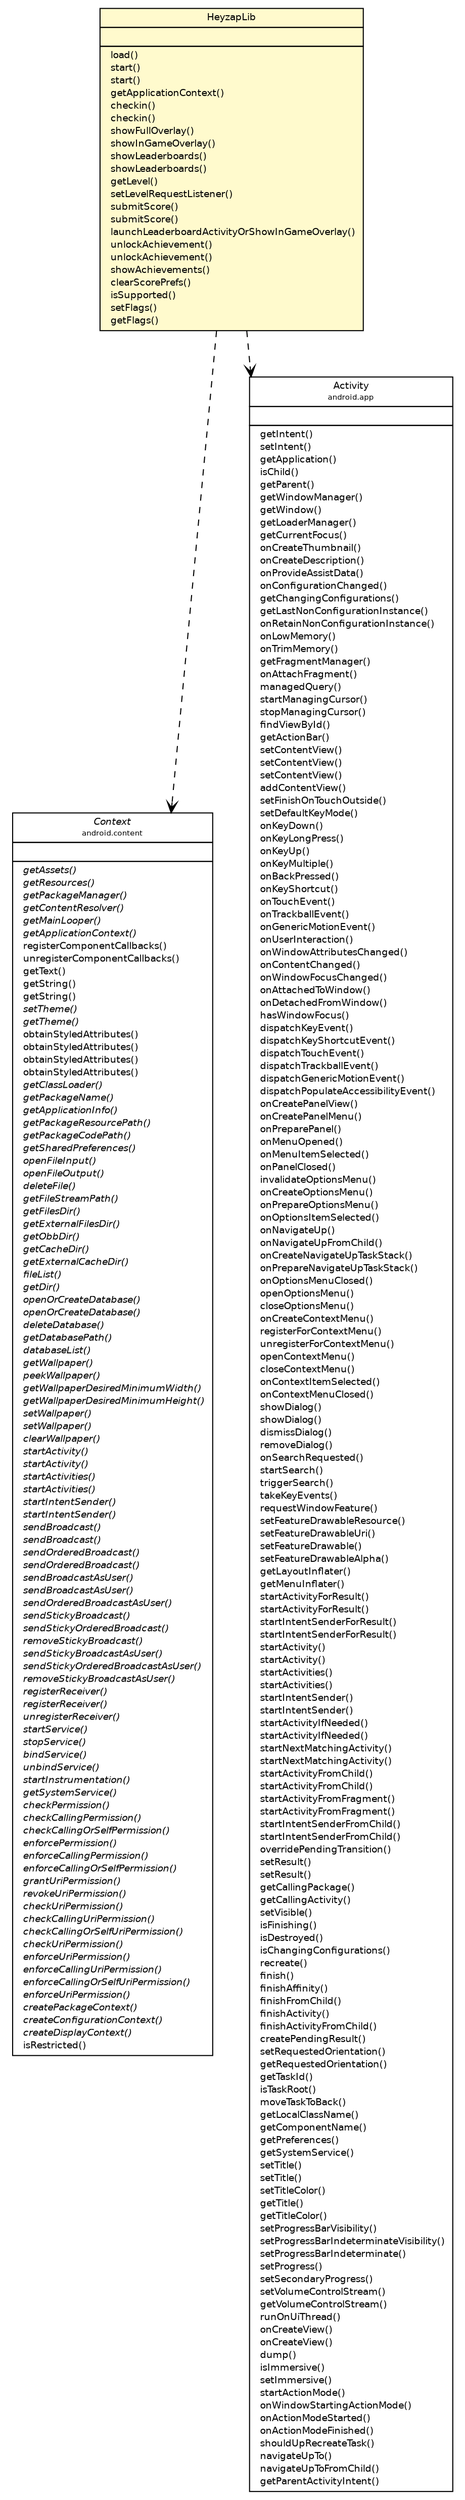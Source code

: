 #!/usr/local/bin/dot
#
# Class diagram 
# Generated by UMLGraph version 5.2 (http://www.umlgraph.org/)
#

digraph G {
	edge [fontname="Helvetica",fontsize=10,labelfontname="Helvetica",labelfontsize=10];
	node [fontname="Helvetica",fontsize=10,shape=plaintext];
	nodesep=0.25;
	ranksep=0.5;
	// com.heyzap.sdk.HeyzapLib
	c2646 [label=<<table title="com.heyzap.sdk.HeyzapLib" border="0" cellborder="1" cellspacing="0" cellpadding="2" port="p" bgcolor="lemonChiffon" href="./HeyzapLib.html">
		<tr><td><table border="0" cellspacing="0" cellpadding="1">
<tr><td align="center" balign="center"> HeyzapLib </td></tr>
		</table></td></tr>
		<tr><td><table border="0" cellspacing="0" cellpadding="1">
<tr><td align="left" balign="left">  </td></tr>
		</table></td></tr>
		<tr><td><table border="0" cellspacing="0" cellpadding="1">
<tr><td align="left" balign="left">  load() </td></tr>
<tr><td align="left" balign="left">  start() </td></tr>
<tr><td align="left" balign="left">  start() </td></tr>
<tr><td align="left" balign="left">  getApplicationContext() </td></tr>
<tr><td align="left" balign="left">  checkin() </td></tr>
<tr><td align="left" balign="left">  checkin() </td></tr>
<tr><td align="left" balign="left">  showFullOverlay() </td></tr>
<tr><td align="left" balign="left">  showInGameOverlay() </td></tr>
<tr><td align="left" balign="left">  showLeaderboards() </td></tr>
<tr><td align="left" balign="left">  showLeaderboards() </td></tr>
<tr><td align="left" balign="left">  getLevel() </td></tr>
<tr><td align="left" balign="left">  setLevelRequestListener() </td></tr>
<tr><td align="left" balign="left">  submitScore() </td></tr>
<tr><td align="left" balign="left">  submitScore() </td></tr>
<tr><td align="left" balign="left">  launchLeaderboardActivityOrShowInGameOverlay() </td></tr>
<tr><td align="left" balign="left">  unlockAchievement() </td></tr>
<tr><td align="left" balign="left">  unlockAchievement() </td></tr>
<tr><td align="left" balign="left">  showAchievements() </td></tr>
<tr><td align="left" balign="left">  clearScorePrefs() </td></tr>
<tr><td align="left" balign="left">  isSupported() </td></tr>
<tr><td align="left" balign="left">  setFlags() </td></tr>
<tr><td align="left" balign="left">  getFlags() </td></tr>
		</table></td></tr>
		</table>>, fontname="Helvetica", fontcolor="black", fontsize=9.0];
	// com.heyzap.sdk.HeyzapLib DEPEND android.content.Context
	c2646:p -> c2718:p [taillabel="", label="", headlabel="", fontname="Helvetica", fontcolor="black", fontsize=10.0, color="black", arrowhead=open, style=dashed];
	// com.heyzap.sdk.HeyzapLib DEPEND android.app.Activity
	c2646:p -> c2736:p [taillabel="", label="", headlabel="", fontname="Helvetica", fontcolor="black", fontsize=10.0, color="black", arrowhead=open, style=dashed];
	// android.content.Context
	c2718 [label=<<table title="android.content.Context" border="0" cellborder="1" cellspacing="0" cellpadding="2" port="p" href="http://java.sun.com/j2se/1.4.2/docs/api/android/content/Context.html">
		<tr><td><table border="0" cellspacing="0" cellpadding="1">
<tr><td align="center" balign="center"><font face="Helvetica-Oblique"> Context </font></td></tr>
<tr><td align="center" balign="center"><font point-size="7.0"> android.content </font></td></tr>
		</table></td></tr>
		<tr><td><table border="0" cellspacing="0" cellpadding="1">
<tr><td align="left" balign="left">  </td></tr>
		</table></td></tr>
		<tr><td><table border="0" cellspacing="0" cellpadding="1">
<tr><td align="left" balign="left"><font face="Helvetica-Oblique" point-size="9.0">  getAssets() </font></td></tr>
<tr><td align="left" balign="left"><font face="Helvetica-Oblique" point-size="9.0">  getResources() </font></td></tr>
<tr><td align="left" balign="left"><font face="Helvetica-Oblique" point-size="9.0">  getPackageManager() </font></td></tr>
<tr><td align="left" balign="left"><font face="Helvetica-Oblique" point-size="9.0">  getContentResolver() </font></td></tr>
<tr><td align="left" balign="left"><font face="Helvetica-Oblique" point-size="9.0">  getMainLooper() </font></td></tr>
<tr><td align="left" balign="left"><font face="Helvetica-Oblique" point-size="9.0">  getApplicationContext() </font></td></tr>
<tr><td align="left" balign="left">  registerComponentCallbacks() </td></tr>
<tr><td align="left" balign="left">  unregisterComponentCallbacks() </td></tr>
<tr><td align="left" balign="left">  getText() </td></tr>
<tr><td align="left" balign="left">  getString() </td></tr>
<tr><td align="left" balign="left">  getString() </td></tr>
<tr><td align="left" balign="left"><font face="Helvetica-Oblique" point-size="9.0">  setTheme() </font></td></tr>
<tr><td align="left" balign="left"><font face="Helvetica-Oblique" point-size="9.0">  getTheme() </font></td></tr>
<tr><td align="left" balign="left">  obtainStyledAttributes() </td></tr>
<tr><td align="left" balign="left">  obtainStyledAttributes() </td></tr>
<tr><td align="left" balign="left">  obtainStyledAttributes() </td></tr>
<tr><td align="left" balign="left">  obtainStyledAttributes() </td></tr>
<tr><td align="left" balign="left"><font face="Helvetica-Oblique" point-size="9.0">  getClassLoader() </font></td></tr>
<tr><td align="left" balign="left"><font face="Helvetica-Oblique" point-size="9.0">  getPackageName() </font></td></tr>
<tr><td align="left" balign="left"><font face="Helvetica-Oblique" point-size="9.0">  getApplicationInfo() </font></td></tr>
<tr><td align="left" balign="left"><font face="Helvetica-Oblique" point-size="9.0">  getPackageResourcePath() </font></td></tr>
<tr><td align="left" balign="left"><font face="Helvetica-Oblique" point-size="9.0">  getPackageCodePath() </font></td></tr>
<tr><td align="left" balign="left"><font face="Helvetica-Oblique" point-size="9.0">  getSharedPreferences() </font></td></tr>
<tr><td align="left" balign="left"><font face="Helvetica-Oblique" point-size="9.0">  openFileInput() </font></td></tr>
<tr><td align="left" balign="left"><font face="Helvetica-Oblique" point-size="9.0">  openFileOutput() </font></td></tr>
<tr><td align="left" balign="left"><font face="Helvetica-Oblique" point-size="9.0">  deleteFile() </font></td></tr>
<tr><td align="left" balign="left"><font face="Helvetica-Oblique" point-size="9.0">  getFileStreamPath() </font></td></tr>
<tr><td align="left" balign="left"><font face="Helvetica-Oblique" point-size="9.0">  getFilesDir() </font></td></tr>
<tr><td align="left" balign="left"><font face="Helvetica-Oblique" point-size="9.0">  getExternalFilesDir() </font></td></tr>
<tr><td align="left" balign="left"><font face="Helvetica-Oblique" point-size="9.0">  getObbDir() </font></td></tr>
<tr><td align="left" balign="left"><font face="Helvetica-Oblique" point-size="9.0">  getCacheDir() </font></td></tr>
<tr><td align="left" balign="left"><font face="Helvetica-Oblique" point-size="9.0">  getExternalCacheDir() </font></td></tr>
<tr><td align="left" balign="left"><font face="Helvetica-Oblique" point-size="9.0">  fileList() </font></td></tr>
<tr><td align="left" balign="left"><font face="Helvetica-Oblique" point-size="9.0">  getDir() </font></td></tr>
<tr><td align="left" balign="left"><font face="Helvetica-Oblique" point-size="9.0">  openOrCreateDatabase() </font></td></tr>
<tr><td align="left" balign="left"><font face="Helvetica-Oblique" point-size="9.0">  openOrCreateDatabase() </font></td></tr>
<tr><td align="left" balign="left"><font face="Helvetica-Oblique" point-size="9.0">  deleteDatabase() </font></td></tr>
<tr><td align="left" balign="left"><font face="Helvetica-Oblique" point-size="9.0">  getDatabasePath() </font></td></tr>
<tr><td align="left" balign="left"><font face="Helvetica-Oblique" point-size="9.0">  databaseList() </font></td></tr>
<tr><td align="left" balign="left"><font face="Helvetica-Oblique" point-size="9.0">  getWallpaper() </font></td></tr>
<tr><td align="left" balign="left"><font face="Helvetica-Oblique" point-size="9.0">  peekWallpaper() </font></td></tr>
<tr><td align="left" balign="left"><font face="Helvetica-Oblique" point-size="9.0">  getWallpaperDesiredMinimumWidth() </font></td></tr>
<tr><td align="left" balign="left"><font face="Helvetica-Oblique" point-size="9.0">  getWallpaperDesiredMinimumHeight() </font></td></tr>
<tr><td align="left" balign="left"><font face="Helvetica-Oblique" point-size="9.0">  setWallpaper() </font></td></tr>
<tr><td align="left" balign="left"><font face="Helvetica-Oblique" point-size="9.0">  setWallpaper() </font></td></tr>
<tr><td align="left" balign="left"><font face="Helvetica-Oblique" point-size="9.0">  clearWallpaper() </font></td></tr>
<tr><td align="left" balign="left"><font face="Helvetica-Oblique" point-size="9.0">  startActivity() </font></td></tr>
<tr><td align="left" balign="left"><font face="Helvetica-Oblique" point-size="9.0">  startActivity() </font></td></tr>
<tr><td align="left" balign="left"><font face="Helvetica-Oblique" point-size="9.0">  startActivities() </font></td></tr>
<tr><td align="left" balign="left"><font face="Helvetica-Oblique" point-size="9.0">  startActivities() </font></td></tr>
<tr><td align="left" balign="left"><font face="Helvetica-Oblique" point-size="9.0">  startIntentSender() </font></td></tr>
<tr><td align="left" balign="left"><font face="Helvetica-Oblique" point-size="9.0">  startIntentSender() </font></td></tr>
<tr><td align="left" balign="left"><font face="Helvetica-Oblique" point-size="9.0">  sendBroadcast() </font></td></tr>
<tr><td align="left" balign="left"><font face="Helvetica-Oblique" point-size="9.0">  sendBroadcast() </font></td></tr>
<tr><td align="left" balign="left"><font face="Helvetica-Oblique" point-size="9.0">  sendOrderedBroadcast() </font></td></tr>
<tr><td align="left" balign="left"><font face="Helvetica-Oblique" point-size="9.0">  sendOrderedBroadcast() </font></td></tr>
<tr><td align="left" balign="left"><font face="Helvetica-Oblique" point-size="9.0">  sendBroadcastAsUser() </font></td></tr>
<tr><td align="left" balign="left"><font face="Helvetica-Oblique" point-size="9.0">  sendBroadcastAsUser() </font></td></tr>
<tr><td align="left" balign="left"><font face="Helvetica-Oblique" point-size="9.0">  sendOrderedBroadcastAsUser() </font></td></tr>
<tr><td align="left" balign="left"><font face="Helvetica-Oblique" point-size="9.0">  sendStickyBroadcast() </font></td></tr>
<tr><td align="left" balign="left"><font face="Helvetica-Oblique" point-size="9.0">  sendStickyOrderedBroadcast() </font></td></tr>
<tr><td align="left" balign="left"><font face="Helvetica-Oblique" point-size="9.0">  removeStickyBroadcast() </font></td></tr>
<tr><td align="left" balign="left"><font face="Helvetica-Oblique" point-size="9.0">  sendStickyBroadcastAsUser() </font></td></tr>
<tr><td align="left" balign="left"><font face="Helvetica-Oblique" point-size="9.0">  sendStickyOrderedBroadcastAsUser() </font></td></tr>
<tr><td align="left" balign="left"><font face="Helvetica-Oblique" point-size="9.0">  removeStickyBroadcastAsUser() </font></td></tr>
<tr><td align="left" balign="left"><font face="Helvetica-Oblique" point-size="9.0">  registerReceiver() </font></td></tr>
<tr><td align="left" balign="left"><font face="Helvetica-Oblique" point-size="9.0">  registerReceiver() </font></td></tr>
<tr><td align="left" balign="left"><font face="Helvetica-Oblique" point-size="9.0">  unregisterReceiver() </font></td></tr>
<tr><td align="left" balign="left"><font face="Helvetica-Oblique" point-size="9.0">  startService() </font></td></tr>
<tr><td align="left" balign="left"><font face="Helvetica-Oblique" point-size="9.0">  stopService() </font></td></tr>
<tr><td align="left" balign="left"><font face="Helvetica-Oblique" point-size="9.0">  bindService() </font></td></tr>
<tr><td align="left" balign="left"><font face="Helvetica-Oblique" point-size="9.0">  unbindService() </font></td></tr>
<tr><td align="left" balign="left"><font face="Helvetica-Oblique" point-size="9.0">  startInstrumentation() </font></td></tr>
<tr><td align="left" balign="left"><font face="Helvetica-Oblique" point-size="9.0">  getSystemService() </font></td></tr>
<tr><td align="left" balign="left"><font face="Helvetica-Oblique" point-size="9.0">  checkPermission() </font></td></tr>
<tr><td align="left" balign="left"><font face="Helvetica-Oblique" point-size="9.0">  checkCallingPermission() </font></td></tr>
<tr><td align="left" balign="left"><font face="Helvetica-Oblique" point-size="9.0">  checkCallingOrSelfPermission() </font></td></tr>
<tr><td align="left" balign="left"><font face="Helvetica-Oblique" point-size="9.0">  enforcePermission() </font></td></tr>
<tr><td align="left" balign="left"><font face="Helvetica-Oblique" point-size="9.0">  enforceCallingPermission() </font></td></tr>
<tr><td align="left" balign="left"><font face="Helvetica-Oblique" point-size="9.0">  enforceCallingOrSelfPermission() </font></td></tr>
<tr><td align="left" balign="left"><font face="Helvetica-Oblique" point-size="9.0">  grantUriPermission() </font></td></tr>
<tr><td align="left" balign="left"><font face="Helvetica-Oblique" point-size="9.0">  revokeUriPermission() </font></td></tr>
<tr><td align="left" balign="left"><font face="Helvetica-Oblique" point-size="9.0">  checkUriPermission() </font></td></tr>
<tr><td align="left" balign="left"><font face="Helvetica-Oblique" point-size="9.0">  checkCallingUriPermission() </font></td></tr>
<tr><td align="left" balign="left"><font face="Helvetica-Oblique" point-size="9.0">  checkCallingOrSelfUriPermission() </font></td></tr>
<tr><td align="left" balign="left"><font face="Helvetica-Oblique" point-size="9.0">  checkUriPermission() </font></td></tr>
<tr><td align="left" balign="left"><font face="Helvetica-Oblique" point-size="9.0">  enforceUriPermission() </font></td></tr>
<tr><td align="left" balign="left"><font face="Helvetica-Oblique" point-size="9.0">  enforceCallingUriPermission() </font></td></tr>
<tr><td align="left" balign="left"><font face="Helvetica-Oblique" point-size="9.0">  enforceCallingOrSelfUriPermission() </font></td></tr>
<tr><td align="left" balign="left"><font face="Helvetica-Oblique" point-size="9.0">  enforceUriPermission() </font></td></tr>
<tr><td align="left" balign="left"><font face="Helvetica-Oblique" point-size="9.0">  createPackageContext() </font></td></tr>
<tr><td align="left" balign="left"><font face="Helvetica-Oblique" point-size="9.0">  createConfigurationContext() </font></td></tr>
<tr><td align="left" balign="left"><font face="Helvetica-Oblique" point-size="9.0">  createDisplayContext() </font></td></tr>
<tr><td align="left" balign="left">  isRestricted() </td></tr>
		</table></td></tr>
		</table>>, fontname="Helvetica", fontcolor="black", fontsize=9.0];
	// android.app.Activity
	c2736 [label=<<table title="android.app.Activity" border="0" cellborder="1" cellspacing="0" cellpadding="2" port="p" href="http://java.sun.com/j2se/1.4.2/docs/api/android/app/Activity.html">
		<tr><td><table border="0" cellspacing="0" cellpadding="1">
<tr><td align="center" balign="center"> Activity </td></tr>
<tr><td align="center" balign="center"><font point-size="7.0"> android.app </font></td></tr>
		</table></td></tr>
		<tr><td><table border="0" cellspacing="0" cellpadding="1">
<tr><td align="left" balign="left">  </td></tr>
		</table></td></tr>
		<tr><td><table border="0" cellspacing="0" cellpadding="1">
<tr><td align="left" balign="left">  getIntent() </td></tr>
<tr><td align="left" balign="left">  setIntent() </td></tr>
<tr><td align="left" balign="left">  getApplication() </td></tr>
<tr><td align="left" balign="left">  isChild() </td></tr>
<tr><td align="left" balign="left">  getParent() </td></tr>
<tr><td align="left" balign="left">  getWindowManager() </td></tr>
<tr><td align="left" balign="left">  getWindow() </td></tr>
<tr><td align="left" balign="left">  getLoaderManager() </td></tr>
<tr><td align="left" balign="left">  getCurrentFocus() </td></tr>
<tr><td align="left" balign="left">  onCreateThumbnail() </td></tr>
<tr><td align="left" balign="left">  onCreateDescription() </td></tr>
<tr><td align="left" balign="left">  onProvideAssistData() </td></tr>
<tr><td align="left" balign="left">  onConfigurationChanged() </td></tr>
<tr><td align="left" balign="left">  getChangingConfigurations() </td></tr>
<tr><td align="left" balign="left">  getLastNonConfigurationInstance() </td></tr>
<tr><td align="left" balign="left">  onRetainNonConfigurationInstance() </td></tr>
<tr><td align="left" balign="left">  onLowMemory() </td></tr>
<tr><td align="left" balign="left">  onTrimMemory() </td></tr>
<tr><td align="left" balign="left">  getFragmentManager() </td></tr>
<tr><td align="left" balign="left">  onAttachFragment() </td></tr>
<tr><td align="left" balign="left">  managedQuery() </td></tr>
<tr><td align="left" balign="left">  startManagingCursor() </td></tr>
<tr><td align="left" balign="left">  stopManagingCursor() </td></tr>
<tr><td align="left" balign="left">  findViewById() </td></tr>
<tr><td align="left" balign="left">  getActionBar() </td></tr>
<tr><td align="left" balign="left">  setContentView() </td></tr>
<tr><td align="left" balign="left">  setContentView() </td></tr>
<tr><td align="left" balign="left">  setContentView() </td></tr>
<tr><td align="left" balign="left">  addContentView() </td></tr>
<tr><td align="left" balign="left">  setFinishOnTouchOutside() </td></tr>
<tr><td align="left" balign="left">  setDefaultKeyMode() </td></tr>
<tr><td align="left" balign="left">  onKeyDown() </td></tr>
<tr><td align="left" balign="left">  onKeyLongPress() </td></tr>
<tr><td align="left" balign="left">  onKeyUp() </td></tr>
<tr><td align="left" balign="left">  onKeyMultiple() </td></tr>
<tr><td align="left" balign="left">  onBackPressed() </td></tr>
<tr><td align="left" balign="left">  onKeyShortcut() </td></tr>
<tr><td align="left" balign="left">  onTouchEvent() </td></tr>
<tr><td align="left" balign="left">  onTrackballEvent() </td></tr>
<tr><td align="left" balign="left">  onGenericMotionEvent() </td></tr>
<tr><td align="left" balign="left">  onUserInteraction() </td></tr>
<tr><td align="left" balign="left">  onWindowAttributesChanged() </td></tr>
<tr><td align="left" balign="left">  onContentChanged() </td></tr>
<tr><td align="left" balign="left">  onWindowFocusChanged() </td></tr>
<tr><td align="left" balign="left">  onAttachedToWindow() </td></tr>
<tr><td align="left" balign="left">  onDetachedFromWindow() </td></tr>
<tr><td align="left" balign="left">  hasWindowFocus() </td></tr>
<tr><td align="left" balign="left">  dispatchKeyEvent() </td></tr>
<tr><td align="left" balign="left">  dispatchKeyShortcutEvent() </td></tr>
<tr><td align="left" balign="left">  dispatchTouchEvent() </td></tr>
<tr><td align="left" balign="left">  dispatchTrackballEvent() </td></tr>
<tr><td align="left" balign="left">  dispatchGenericMotionEvent() </td></tr>
<tr><td align="left" balign="left">  dispatchPopulateAccessibilityEvent() </td></tr>
<tr><td align="left" balign="left">  onCreatePanelView() </td></tr>
<tr><td align="left" balign="left">  onCreatePanelMenu() </td></tr>
<tr><td align="left" balign="left">  onPreparePanel() </td></tr>
<tr><td align="left" balign="left">  onMenuOpened() </td></tr>
<tr><td align="left" balign="left">  onMenuItemSelected() </td></tr>
<tr><td align="left" balign="left">  onPanelClosed() </td></tr>
<tr><td align="left" balign="left">  invalidateOptionsMenu() </td></tr>
<tr><td align="left" balign="left">  onCreateOptionsMenu() </td></tr>
<tr><td align="left" balign="left">  onPrepareOptionsMenu() </td></tr>
<tr><td align="left" balign="left">  onOptionsItemSelected() </td></tr>
<tr><td align="left" balign="left">  onNavigateUp() </td></tr>
<tr><td align="left" balign="left">  onNavigateUpFromChild() </td></tr>
<tr><td align="left" balign="left">  onCreateNavigateUpTaskStack() </td></tr>
<tr><td align="left" balign="left">  onPrepareNavigateUpTaskStack() </td></tr>
<tr><td align="left" balign="left">  onOptionsMenuClosed() </td></tr>
<tr><td align="left" balign="left">  openOptionsMenu() </td></tr>
<tr><td align="left" balign="left">  closeOptionsMenu() </td></tr>
<tr><td align="left" balign="left">  onCreateContextMenu() </td></tr>
<tr><td align="left" balign="left">  registerForContextMenu() </td></tr>
<tr><td align="left" balign="left">  unregisterForContextMenu() </td></tr>
<tr><td align="left" balign="left">  openContextMenu() </td></tr>
<tr><td align="left" balign="left">  closeContextMenu() </td></tr>
<tr><td align="left" balign="left">  onContextItemSelected() </td></tr>
<tr><td align="left" balign="left">  onContextMenuClosed() </td></tr>
<tr><td align="left" balign="left">  showDialog() </td></tr>
<tr><td align="left" balign="left">  showDialog() </td></tr>
<tr><td align="left" balign="left">  dismissDialog() </td></tr>
<tr><td align="left" balign="left">  removeDialog() </td></tr>
<tr><td align="left" balign="left">  onSearchRequested() </td></tr>
<tr><td align="left" balign="left">  startSearch() </td></tr>
<tr><td align="left" balign="left">  triggerSearch() </td></tr>
<tr><td align="left" balign="left">  takeKeyEvents() </td></tr>
<tr><td align="left" balign="left">  requestWindowFeature() </td></tr>
<tr><td align="left" balign="left">  setFeatureDrawableResource() </td></tr>
<tr><td align="left" balign="left">  setFeatureDrawableUri() </td></tr>
<tr><td align="left" balign="left">  setFeatureDrawable() </td></tr>
<tr><td align="left" balign="left">  setFeatureDrawableAlpha() </td></tr>
<tr><td align="left" balign="left">  getLayoutInflater() </td></tr>
<tr><td align="left" balign="left">  getMenuInflater() </td></tr>
<tr><td align="left" balign="left">  startActivityForResult() </td></tr>
<tr><td align="left" balign="left">  startActivityForResult() </td></tr>
<tr><td align="left" balign="left">  startIntentSenderForResult() </td></tr>
<tr><td align="left" balign="left">  startIntentSenderForResult() </td></tr>
<tr><td align="left" balign="left">  startActivity() </td></tr>
<tr><td align="left" balign="left">  startActivity() </td></tr>
<tr><td align="left" balign="left">  startActivities() </td></tr>
<tr><td align="left" balign="left">  startActivities() </td></tr>
<tr><td align="left" balign="left">  startIntentSender() </td></tr>
<tr><td align="left" balign="left">  startIntentSender() </td></tr>
<tr><td align="left" balign="left">  startActivityIfNeeded() </td></tr>
<tr><td align="left" balign="left">  startActivityIfNeeded() </td></tr>
<tr><td align="left" balign="left">  startNextMatchingActivity() </td></tr>
<tr><td align="left" balign="left">  startNextMatchingActivity() </td></tr>
<tr><td align="left" balign="left">  startActivityFromChild() </td></tr>
<tr><td align="left" balign="left">  startActivityFromChild() </td></tr>
<tr><td align="left" balign="left">  startActivityFromFragment() </td></tr>
<tr><td align="left" balign="left">  startActivityFromFragment() </td></tr>
<tr><td align="left" balign="left">  startIntentSenderFromChild() </td></tr>
<tr><td align="left" balign="left">  startIntentSenderFromChild() </td></tr>
<tr><td align="left" balign="left">  overridePendingTransition() </td></tr>
<tr><td align="left" balign="left">  setResult() </td></tr>
<tr><td align="left" balign="left">  setResult() </td></tr>
<tr><td align="left" balign="left">  getCallingPackage() </td></tr>
<tr><td align="left" balign="left">  getCallingActivity() </td></tr>
<tr><td align="left" balign="left">  setVisible() </td></tr>
<tr><td align="left" balign="left">  isFinishing() </td></tr>
<tr><td align="left" balign="left">  isDestroyed() </td></tr>
<tr><td align="left" balign="left">  isChangingConfigurations() </td></tr>
<tr><td align="left" balign="left">  recreate() </td></tr>
<tr><td align="left" balign="left">  finish() </td></tr>
<tr><td align="left" balign="left">  finishAffinity() </td></tr>
<tr><td align="left" balign="left">  finishFromChild() </td></tr>
<tr><td align="left" balign="left">  finishActivity() </td></tr>
<tr><td align="left" balign="left">  finishActivityFromChild() </td></tr>
<tr><td align="left" balign="left">  createPendingResult() </td></tr>
<tr><td align="left" balign="left">  setRequestedOrientation() </td></tr>
<tr><td align="left" balign="left">  getRequestedOrientation() </td></tr>
<tr><td align="left" balign="left">  getTaskId() </td></tr>
<tr><td align="left" balign="left">  isTaskRoot() </td></tr>
<tr><td align="left" balign="left">  moveTaskToBack() </td></tr>
<tr><td align="left" balign="left">  getLocalClassName() </td></tr>
<tr><td align="left" balign="left">  getComponentName() </td></tr>
<tr><td align="left" balign="left">  getPreferences() </td></tr>
<tr><td align="left" balign="left">  getSystemService() </td></tr>
<tr><td align="left" balign="left">  setTitle() </td></tr>
<tr><td align="left" balign="left">  setTitle() </td></tr>
<tr><td align="left" balign="left">  setTitleColor() </td></tr>
<tr><td align="left" balign="left">  getTitle() </td></tr>
<tr><td align="left" balign="left">  getTitleColor() </td></tr>
<tr><td align="left" balign="left">  setProgressBarVisibility() </td></tr>
<tr><td align="left" balign="left">  setProgressBarIndeterminateVisibility() </td></tr>
<tr><td align="left" balign="left">  setProgressBarIndeterminate() </td></tr>
<tr><td align="left" balign="left">  setProgress() </td></tr>
<tr><td align="left" balign="left">  setSecondaryProgress() </td></tr>
<tr><td align="left" balign="left">  setVolumeControlStream() </td></tr>
<tr><td align="left" balign="left">  getVolumeControlStream() </td></tr>
<tr><td align="left" balign="left">  runOnUiThread() </td></tr>
<tr><td align="left" balign="left">  onCreateView() </td></tr>
<tr><td align="left" balign="left">  onCreateView() </td></tr>
<tr><td align="left" balign="left">  dump() </td></tr>
<tr><td align="left" balign="left">  isImmersive() </td></tr>
<tr><td align="left" balign="left">  setImmersive() </td></tr>
<tr><td align="left" balign="left">  startActionMode() </td></tr>
<tr><td align="left" balign="left">  onWindowStartingActionMode() </td></tr>
<tr><td align="left" balign="left">  onActionModeStarted() </td></tr>
<tr><td align="left" balign="left">  onActionModeFinished() </td></tr>
<tr><td align="left" balign="left">  shouldUpRecreateTask() </td></tr>
<tr><td align="left" balign="left">  navigateUpTo() </td></tr>
<tr><td align="left" balign="left">  navigateUpToFromChild() </td></tr>
<tr><td align="left" balign="left">  getParentActivityIntent() </td></tr>
		</table></td></tr>
		</table>>, fontname="Helvetica", fontcolor="black", fontsize=9.0];
}

